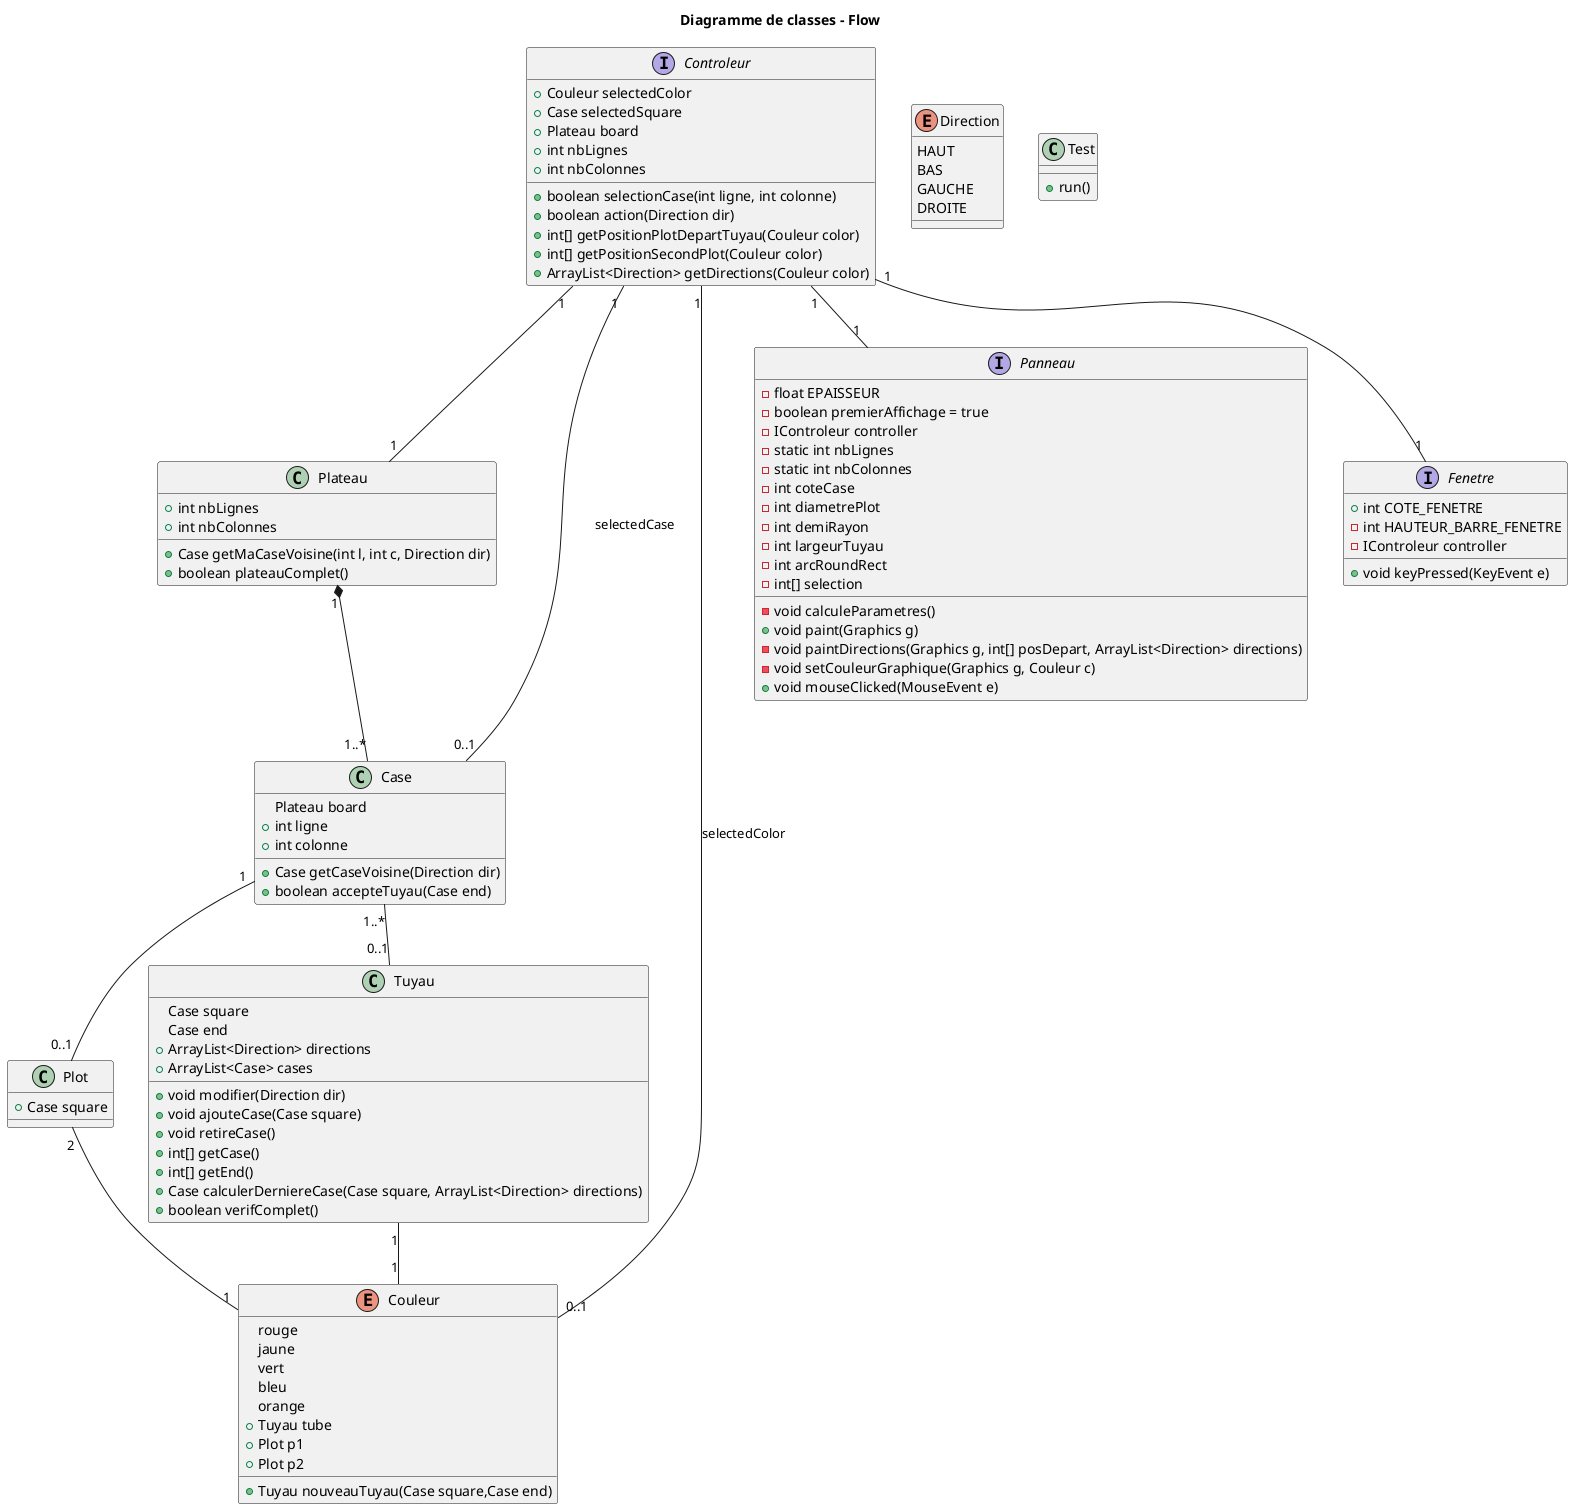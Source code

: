 @startuml

title "Diagramme de classes - Flow"

top to bottom direction

interface Controleur {
+ Couleur selectedColor
+ Case selectedSquare
+ Plateau board
+ int nbLignes
+ int nbColonnes
+ boolean selectionCase(int ligne, int colonne)
+ boolean action(Direction dir)
+ int[] getPositionPlotDepartTuyau(Couleur color)
+ int[] getPositionSecondPlot(Couleur color)
+ ArrayList<Direction> getDirections(Couleur color)
}

class Plateau {
+ int nbLignes
+ int nbColonnes
+ Case getMaCaseVoisine(int l, int c, Direction dir)
+ boolean plateauComplet()
}

class Case {
Plateau board
+ int ligne
+ int colonne
+ Case getCaseVoisine(Direction dir)
+ boolean accepteTuyau(Case end)
}

class Plot {
+ Case square
}

class Tuyau {
Case square
Case end
+ ArrayList<Direction> directions
+ ArrayList<Case> cases
+ void modifier(Direction dir)
+ void ajouteCase(Case square)
+ void retireCase()
+ int[] getCase()
+ int[] getEnd()
+ Case calculerDerniereCase(Case square, ArrayList<Direction> directions)
+ boolean verifComplet()
}

enum Couleur {
rouge
jaune
vert
bleu
orange
+ Tuyau tube
+ Plot p1
+ Plot p2
+ Tuyau nouveauTuyau(Case square,Case end)
}

enum Direction {
HAUT
BAS
GAUCHE
DROITE
}

interface Panneau {
- float EPAISSEUR
- boolean premierAffichage = true
- IControleur controller
- static int nbLignes
- static int nbColonnes
- int coteCase
- int diametrePlot
- int demiRayon
- int largeurTuyau
- int arcRoundRect
- int[] selection
- void calculeParametres()
+ void paint(Graphics g)
- void paintDirections(Graphics g, int[] posDepart, ArrayList<Direction> directions)
- void setCouleurGraphique(Graphics g, Couleur c)
+ void mouseClicked(MouseEvent e)
}

interface Fenetre {
+ int COTE_FENETRE
- int HAUTEUR_BARRE_FENETRE
- IControleur controller
+ void keyPressed(KeyEvent e)
}

class Test {
+ run()
}

Controleur "1"--"1" Plateau
Controleur "1"--"0..1" Case : selectedCase
Controleur "1"--"0..1" Couleur : selectedColor
Plateau "1"*--"1..*" Case
Case "1"--"0..1" Plot
Plot "2"--"1" Couleur
Case "1..*"--"0..1" Tuyau
Tuyau "1"--"1" Couleur
Controleur "1"--"1" Fenetre
Controleur "1"--"1" Panneau

@enduml
